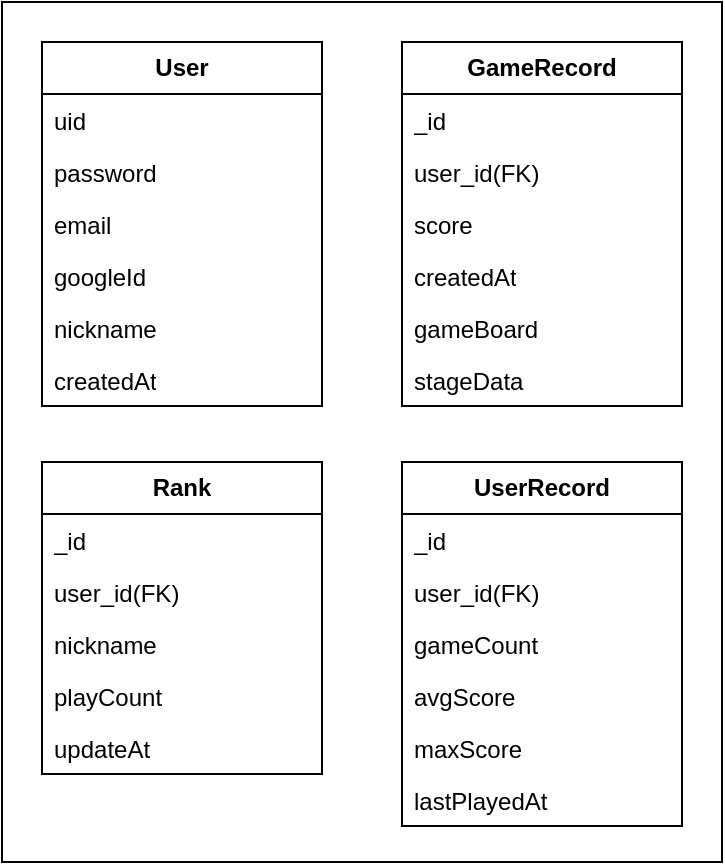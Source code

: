 <mxfile version="28.0.3">
  <diagram name="Page-1" id="9f46799a-70d6-7492-0946-bef42562c5a5">
    <mxGraphModel dx="1346" dy="623" grid="1" gridSize="10" guides="1" tooltips="1" connect="1" arrows="1" fold="1" page="1" pageScale="1" pageWidth="1100" pageHeight="850" background="none" math="0" shadow="0">
      <root>
        <mxCell id="0" />
        <mxCell id="1" parent="0" />
        <mxCell id="bTYiMMUbxXkcCUGniHho-18" value="" style="rounded=0;whiteSpace=wrap;html=1;" vertex="1" parent="1">
          <mxGeometry x="100" y="50" width="360" height="430" as="geometry" />
        </mxCell>
        <mxCell id="pCDFpA57UJ4XB8nMMyB--1" value="&lt;b&gt;User&lt;/b&gt;" style="swimlane;fontStyle=0;childLayout=stackLayout;horizontal=1;startSize=26;fillColor=none;horizontalStack=0;resizeParent=1;resizeParentMax=0;resizeLast=0;collapsible=1;marginBottom=0;whiteSpace=wrap;html=1;" parent="1" vertex="1">
          <mxGeometry x="120" y="70" width="140" height="182" as="geometry" />
        </mxCell>
        <mxCell id="pCDFpA57UJ4XB8nMMyB--2" value="uid" style="text;strokeColor=none;fillColor=none;align=left;verticalAlign=top;spacingLeft=4;spacingRight=4;overflow=hidden;rotatable=0;points=[[0,0.5],[1,0.5]];portConstraint=eastwest;whiteSpace=wrap;html=1;" parent="pCDFpA57UJ4XB8nMMyB--1" vertex="1">
          <mxGeometry y="26" width="140" height="26" as="geometry" />
        </mxCell>
        <mxCell id="pCDFpA57UJ4XB8nMMyB--3" value="password" style="text;strokeColor=none;fillColor=none;align=left;verticalAlign=top;spacingLeft=4;spacingRight=4;overflow=hidden;rotatable=0;points=[[0,0.5],[1,0.5]];portConstraint=eastwest;whiteSpace=wrap;html=1;" parent="pCDFpA57UJ4XB8nMMyB--1" vertex="1">
          <mxGeometry y="52" width="140" height="26" as="geometry" />
        </mxCell>
        <mxCell id="pCDFpA57UJ4XB8nMMyB--4" value="email" style="text;strokeColor=none;fillColor=none;align=left;verticalAlign=top;spacingLeft=4;spacingRight=4;overflow=hidden;rotatable=0;points=[[0,0.5],[1,0.5]];portConstraint=eastwest;whiteSpace=wrap;html=1;" parent="pCDFpA57UJ4XB8nMMyB--1" vertex="1">
          <mxGeometry y="78" width="140" height="26" as="geometry" />
        </mxCell>
        <mxCell id="pCDFpA57UJ4XB8nMMyB--5" value="googleId" style="text;strokeColor=none;fillColor=none;align=left;verticalAlign=top;spacingLeft=4;spacingRight=4;overflow=hidden;rotatable=0;points=[[0,0.5],[1,0.5]];portConstraint=eastwest;whiteSpace=wrap;html=1;" parent="pCDFpA57UJ4XB8nMMyB--1" vertex="1">
          <mxGeometry y="104" width="140" height="26" as="geometry" />
        </mxCell>
        <mxCell id="pCDFpA57UJ4XB8nMMyB--6" value="nickname" style="text;strokeColor=none;fillColor=none;align=left;verticalAlign=top;spacingLeft=4;spacingRight=4;overflow=hidden;rotatable=0;points=[[0,0.5],[1,0.5]];portConstraint=eastwest;whiteSpace=wrap;html=1;" parent="pCDFpA57UJ4XB8nMMyB--1" vertex="1">
          <mxGeometry y="130" width="140" height="26" as="geometry" />
        </mxCell>
        <mxCell id="pCDFpA57UJ4XB8nMMyB--7" value="createdAt" style="text;strokeColor=none;fillColor=none;align=left;verticalAlign=top;spacingLeft=4;spacingRight=4;overflow=hidden;rotatable=0;points=[[0,0.5],[1,0.5]];portConstraint=eastwest;whiteSpace=wrap;html=1;" parent="pCDFpA57UJ4XB8nMMyB--1" vertex="1">
          <mxGeometry y="156" width="140" height="26" as="geometry" />
        </mxCell>
        <mxCell id="pCDFpA57UJ4XB8nMMyB--8" value="&lt;b&gt;GameRecord&lt;/b&gt;" style="swimlane;fontStyle=0;childLayout=stackLayout;horizontal=1;startSize=26;fillColor=none;horizontalStack=0;resizeParent=1;resizeParentMax=0;resizeLast=0;collapsible=1;marginBottom=0;whiteSpace=wrap;html=1;" parent="1" vertex="1">
          <mxGeometry x="300" y="70" width="140" height="182" as="geometry" />
        </mxCell>
        <mxCell id="pCDFpA57UJ4XB8nMMyB--9" value="_id" style="text;strokeColor=none;fillColor=none;align=left;verticalAlign=top;spacingLeft=4;spacingRight=4;overflow=hidden;rotatable=0;points=[[0,0.5],[1,0.5]];portConstraint=eastwest;whiteSpace=wrap;html=1;" parent="pCDFpA57UJ4XB8nMMyB--8" vertex="1">
          <mxGeometry y="26" width="140" height="26" as="geometry" />
        </mxCell>
        <mxCell id="pCDFpA57UJ4XB8nMMyB--10" value="user_id(FK)" style="text;strokeColor=none;fillColor=none;align=left;verticalAlign=top;spacingLeft=4;spacingRight=4;overflow=hidden;rotatable=0;points=[[0,0.5],[1,0.5]];portConstraint=eastwest;whiteSpace=wrap;html=1;" parent="pCDFpA57UJ4XB8nMMyB--8" vertex="1">
          <mxGeometry y="52" width="140" height="26" as="geometry" />
        </mxCell>
        <mxCell id="pCDFpA57UJ4XB8nMMyB--11" value="score" style="text;strokeColor=none;fillColor=none;align=left;verticalAlign=top;spacingLeft=4;spacingRight=4;overflow=hidden;rotatable=0;points=[[0,0.5],[1,0.5]];portConstraint=eastwest;whiteSpace=wrap;html=1;" parent="pCDFpA57UJ4XB8nMMyB--8" vertex="1">
          <mxGeometry y="78" width="140" height="26" as="geometry" />
        </mxCell>
        <mxCell id="pCDFpA57UJ4XB8nMMyB--12" value="createdAt" style="text;strokeColor=none;fillColor=none;align=left;verticalAlign=top;spacingLeft=4;spacingRight=4;overflow=hidden;rotatable=0;points=[[0,0.5],[1,0.5]];portConstraint=eastwest;whiteSpace=wrap;html=1;" parent="pCDFpA57UJ4XB8nMMyB--8" vertex="1">
          <mxGeometry y="104" width="140" height="26" as="geometry" />
        </mxCell>
        <mxCell id="pCDFpA57UJ4XB8nMMyB--16" value="gameBoard" style="text;strokeColor=none;fillColor=none;align=left;verticalAlign=top;spacingLeft=4;spacingRight=4;overflow=hidden;rotatable=0;points=[[0,0.5],[1,0.5]];portConstraint=eastwest;whiteSpace=wrap;html=1;" parent="pCDFpA57UJ4XB8nMMyB--8" vertex="1">
          <mxGeometry y="130" width="140" height="26" as="geometry" />
        </mxCell>
        <mxCell id="bTYiMMUbxXkcCUGniHho-1" value="stageData" style="text;strokeColor=none;fillColor=none;align=left;verticalAlign=top;spacingLeft=4;spacingRight=4;overflow=hidden;rotatable=0;points=[[0,0.5],[1,0.5]];portConstraint=eastwest;whiteSpace=wrap;html=1;" vertex="1" parent="pCDFpA57UJ4XB8nMMyB--8">
          <mxGeometry y="156" width="140" height="26" as="geometry" />
        </mxCell>
        <mxCell id="bTYiMMUbxXkcCUGniHho-2" value="&lt;b&gt;UserRecord&lt;/b&gt;" style="swimlane;fontStyle=0;childLayout=stackLayout;horizontal=1;startSize=26;fillColor=none;horizontalStack=0;resizeParent=1;resizeParentMax=0;resizeLast=0;collapsible=1;marginBottom=0;whiteSpace=wrap;html=1;" vertex="1" parent="1">
          <mxGeometry x="300" y="280" width="140" height="182" as="geometry" />
        </mxCell>
        <mxCell id="bTYiMMUbxXkcCUGniHho-3" value="_id" style="text;strokeColor=none;fillColor=none;align=left;verticalAlign=top;spacingLeft=4;spacingRight=4;overflow=hidden;rotatable=0;points=[[0,0.5],[1,0.5]];portConstraint=eastwest;whiteSpace=wrap;html=1;" vertex="1" parent="bTYiMMUbxXkcCUGniHho-2">
          <mxGeometry y="26" width="140" height="26" as="geometry" />
        </mxCell>
        <mxCell id="bTYiMMUbxXkcCUGniHho-4" value="user_id(FK)" style="text;strokeColor=none;fillColor=none;align=left;verticalAlign=top;spacingLeft=4;spacingRight=4;overflow=hidden;rotatable=0;points=[[0,0.5],[1,0.5]];portConstraint=eastwest;whiteSpace=wrap;html=1;" vertex="1" parent="bTYiMMUbxXkcCUGniHho-2">
          <mxGeometry y="52" width="140" height="26" as="geometry" />
        </mxCell>
        <mxCell id="bTYiMMUbxXkcCUGniHho-5" value="gameCount" style="text;strokeColor=none;fillColor=none;align=left;verticalAlign=top;spacingLeft=4;spacingRight=4;overflow=hidden;rotatable=0;points=[[0,0.5],[1,0.5]];portConstraint=eastwest;whiteSpace=wrap;html=1;" vertex="1" parent="bTYiMMUbxXkcCUGniHho-2">
          <mxGeometry y="78" width="140" height="26" as="geometry" />
        </mxCell>
        <mxCell id="bTYiMMUbxXkcCUGniHho-6" value="avgScore" style="text;strokeColor=none;fillColor=none;align=left;verticalAlign=top;spacingLeft=4;spacingRight=4;overflow=hidden;rotatable=0;points=[[0,0.5],[1,0.5]];portConstraint=eastwest;whiteSpace=wrap;html=1;" vertex="1" parent="bTYiMMUbxXkcCUGniHho-2">
          <mxGeometry y="104" width="140" height="26" as="geometry" />
        </mxCell>
        <mxCell id="bTYiMMUbxXkcCUGniHho-7" value="maxScore" style="text;strokeColor=none;fillColor=none;align=left;verticalAlign=top;spacingLeft=4;spacingRight=4;overflow=hidden;rotatable=0;points=[[0,0.5],[1,0.5]];portConstraint=eastwest;whiteSpace=wrap;html=1;" vertex="1" parent="bTYiMMUbxXkcCUGniHho-2">
          <mxGeometry y="130" width="140" height="26" as="geometry" />
        </mxCell>
        <mxCell id="bTYiMMUbxXkcCUGniHho-8" value="lastPlayedAt" style="text;strokeColor=none;fillColor=none;align=left;verticalAlign=top;spacingLeft=4;spacingRight=4;overflow=hidden;rotatable=0;points=[[0,0.5],[1,0.5]];portConstraint=eastwest;whiteSpace=wrap;html=1;" vertex="1" parent="bTYiMMUbxXkcCUGniHho-2">
          <mxGeometry y="156" width="140" height="26" as="geometry" />
        </mxCell>
        <mxCell id="bTYiMMUbxXkcCUGniHho-9" value="&lt;b&gt;Rank&lt;/b&gt;" style="swimlane;fontStyle=0;childLayout=stackLayout;horizontal=1;startSize=26;fillColor=none;horizontalStack=0;resizeParent=1;resizeParentMax=0;resizeLast=0;collapsible=1;marginBottom=0;whiteSpace=wrap;html=1;" vertex="1" parent="1">
          <mxGeometry x="120" y="280" width="140" height="156" as="geometry" />
        </mxCell>
        <mxCell id="bTYiMMUbxXkcCUGniHho-10" value="_id" style="text;strokeColor=none;fillColor=none;align=left;verticalAlign=top;spacingLeft=4;spacingRight=4;overflow=hidden;rotatable=0;points=[[0,0.5],[1,0.5]];portConstraint=eastwest;whiteSpace=wrap;html=1;" vertex="1" parent="bTYiMMUbxXkcCUGniHho-9">
          <mxGeometry y="26" width="140" height="26" as="geometry" />
        </mxCell>
        <mxCell id="bTYiMMUbxXkcCUGniHho-11" value="user_id(FK)" style="text;strokeColor=none;fillColor=none;align=left;verticalAlign=top;spacingLeft=4;spacingRight=4;overflow=hidden;rotatable=0;points=[[0,0.5],[1,0.5]];portConstraint=eastwest;whiteSpace=wrap;html=1;" vertex="1" parent="bTYiMMUbxXkcCUGniHho-9">
          <mxGeometry y="52" width="140" height="26" as="geometry" />
        </mxCell>
        <mxCell id="bTYiMMUbxXkcCUGniHho-12" value="nickname" style="text;strokeColor=none;fillColor=none;align=left;verticalAlign=top;spacingLeft=4;spacingRight=4;overflow=hidden;rotatable=0;points=[[0,0.5],[1,0.5]];portConstraint=eastwest;whiteSpace=wrap;html=1;" vertex="1" parent="bTYiMMUbxXkcCUGniHho-9">
          <mxGeometry y="78" width="140" height="26" as="geometry" />
        </mxCell>
        <mxCell id="bTYiMMUbxXkcCUGniHho-13" value="playCount" style="text;strokeColor=none;fillColor=none;align=left;verticalAlign=top;spacingLeft=4;spacingRight=4;overflow=hidden;rotatable=0;points=[[0,0.5],[1,0.5]];portConstraint=eastwest;whiteSpace=wrap;html=1;" vertex="1" parent="bTYiMMUbxXkcCUGniHho-9">
          <mxGeometry y="104" width="140" height="26" as="geometry" />
        </mxCell>
        <mxCell id="bTYiMMUbxXkcCUGniHho-14" value="updateAt" style="text;strokeColor=none;fillColor=none;align=left;verticalAlign=top;spacingLeft=4;spacingRight=4;overflow=hidden;rotatable=0;points=[[0,0.5],[1,0.5]];portConstraint=eastwest;whiteSpace=wrap;html=1;" vertex="1" parent="bTYiMMUbxXkcCUGniHho-9">
          <mxGeometry y="130" width="140" height="26" as="geometry" />
        </mxCell>
      </root>
    </mxGraphModel>
  </diagram>
</mxfile>
